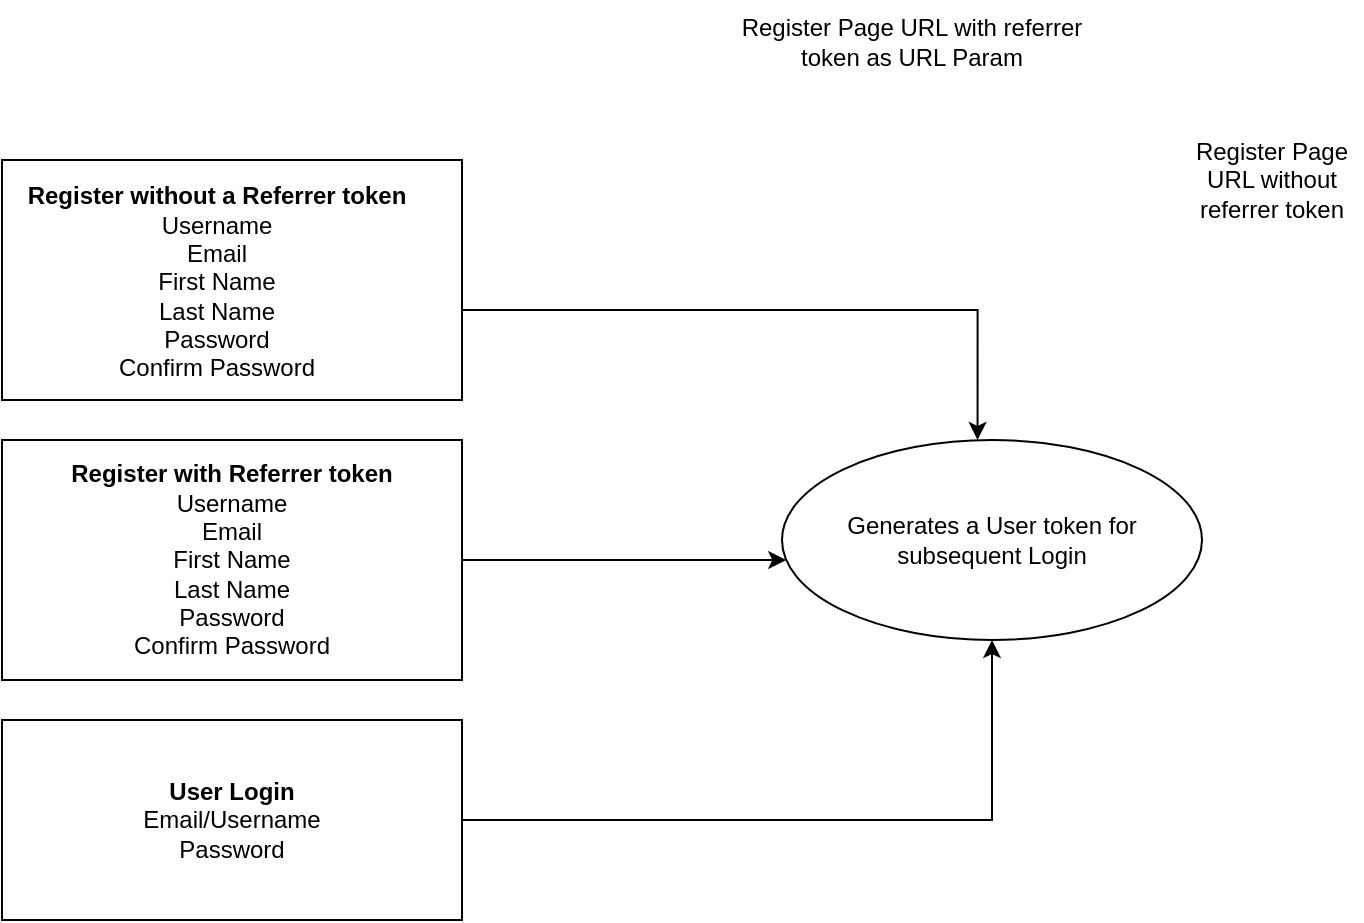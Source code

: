 <mxfile version="13.1.1" type="github">
  <diagram id="Wy2fdePZcEcgJuRb0x6n" name="Page-1">
    <mxGraphModel dx="1426" dy="1963" grid="1" gridSize="10" guides="1" tooltips="1" connect="1" arrows="1" fold="1" page="1" pageScale="1" pageWidth="827" pageHeight="1169" math="0" shadow="0">
      <root>
        <mxCell id="0" />
        <mxCell id="1" parent="0" />
        <mxCell id="mcqtp2vvtmeLN--FUrFd-6" value="" style="edgeStyle=orthogonalEdgeStyle;rounded=0;orthogonalLoop=1;jettySize=auto;html=1;" edge="1" parent="1" source="mcqtp2vvtmeLN--FUrFd-3" target="mcqtp2vvtmeLN--FUrFd-11">
          <mxGeometry relative="1" as="geometry">
            <mxPoint x="480" y="210" as="targetPoint" />
            <Array as="points">
              <mxPoint x="410" y="220" />
              <mxPoint x="410" y="220" />
            </Array>
          </mxGeometry>
        </mxCell>
        <mxCell id="mcqtp2vvtmeLN--FUrFd-3" value="" style="rounded=0;whiteSpace=wrap;html=1;" vertex="1" parent="1">
          <mxGeometry x="60" y="160" width="230" height="120" as="geometry" />
        </mxCell>
        <mxCell id="mcqtp2vvtmeLN--FUrFd-15" value="" style="edgeStyle=orthogonalEdgeStyle;rounded=0;orthogonalLoop=1;jettySize=auto;html=1;" edge="1" parent="1" source="mcqtp2vvtmeLN--FUrFd-12" target="mcqtp2vvtmeLN--FUrFd-11">
          <mxGeometry relative="1" as="geometry">
            <mxPoint x="370" y="350" as="targetPoint" />
          </mxGeometry>
        </mxCell>
        <mxCell id="mcqtp2vvtmeLN--FUrFd-12" value="&lt;b&gt;User Login&lt;br&gt;&lt;/b&gt;Email/Username&lt;br&gt;Password" style="rounded=0;whiteSpace=wrap;html=1;" vertex="1" parent="1">
          <mxGeometry x="60" y="300" width="230" height="100" as="geometry" />
        </mxCell>
        <mxCell id="mcqtp2vvtmeLN--FUrFd-4" value="&lt;b&gt;Register with Referrer token&lt;/b&gt;&lt;br&gt;Username&lt;br&gt;Email&lt;br&gt;First Name&lt;br&gt;Last Name&lt;br&gt;Password&lt;br&gt;Confirm Password" style="text;html=1;strokeColor=none;fillColor=none;align=center;verticalAlign=middle;whiteSpace=wrap;rounded=0;" vertex="1" parent="1">
          <mxGeometry x="85" y="171.25" width="180" height="97.5" as="geometry" />
        </mxCell>
        <mxCell id="mcqtp2vvtmeLN--FUrFd-10" value="" style="edgeStyle=orthogonalEdgeStyle;rounded=0;orthogonalLoop=1;jettySize=auto;html=1;entryX=0.473;entryY=0.003;entryDx=0;entryDy=0;entryPerimeter=0;" edge="1" parent="1">
          <mxGeometry relative="1" as="geometry">
            <mxPoint x="279" y="95" as="sourcePoint" />
            <mxPoint x="547.79" y="160.0" as="targetPoint" />
            <Array as="points">
              <mxPoint x="548" y="95" />
            </Array>
          </mxGeometry>
        </mxCell>
        <mxCell id="mcqtp2vvtmeLN--FUrFd-7" value="" style="rounded=0;whiteSpace=wrap;html=1;" vertex="1" parent="1">
          <mxGeometry x="60" y="20" width="230" height="120" as="geometry" />
        </mxCell>
        <mxCell id="mcqtp2vvtmeLN--FUrFd-8" value="&lt;b&gt;Register without a Referrer token&lt;br&gt;&lt;/b&gt;Username&lt;br&gt;Email&lt;br&gt;First Name&lt;br&gt;Last Name&lt;br&gt;Password&lt;br&gt;Confirm Password" style="text;html=1;strokeColor=none;fillColor=none;align=center;verticalAlign=middle;whiteSpace=wrap;rounded=0;" vertex="1" parent="1">
          <mxGeometry x="70" y="30" width="195" height="102.5" as="geometry" />
        </mxCell>
        <mxCell id="mcqtp2vvtmeLN--FUrFd-11" value="Generates a User token for subsequent Login" style="ellipse;whiteSpace=wrap;html=1;" vertex="1" parent="1">
          <mxGeometry x="450" y="160" width="210" height="100" as="geometry" />
        </mxCell>
        <mxCell id="mcqtp2vvtmeLN--FUrFd-16" value="Register Page URL with referrer token as URL Param" style="text;html=1;strokeColor=none;fillColor=none;align=center;verticalAlign=middle;whiteSpace=wrap;rounded=0;" vertex="1" parent="1">
          <mxGeometry x="420" y="-60" width="190" height="42.5" as="geometry" />
        </mxCell>
        <mxCell id="mcqtp2vvtmeLN--FUrFd-19" value="Register Page URL without referrer token" style="text;html=1;strokeColor=none;fillColor=none;align=center;verticalAlign=middle;whiteSpace=wrap;rounded=0;" vertex="1" parent="1">
          <mxGeometry x="650" y="-10" width="90" height="80" as="geometry" />
        </mxCell>
      </root>
    </mxGraphModel>
  </diagram>
</mxfile>
